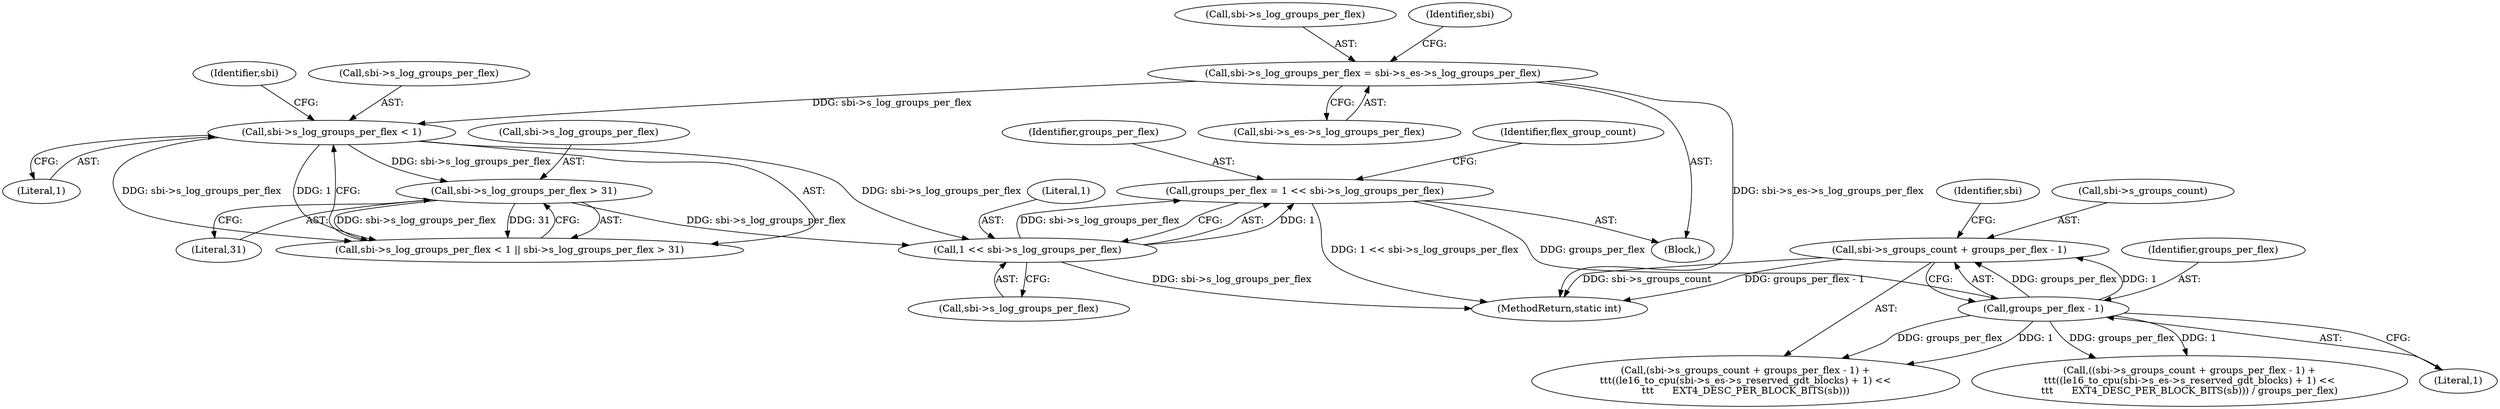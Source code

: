 digraph "0_linux_d50f2ab6f050311dbf7b8f5501b25f0bf64a439b@pointer" {
"1000161" [label="(Call,sbi->s_groups_count + groups_per_flex - 1)"];
"1000165" [label="(Call,groups_per_flex - 1)"];
"1000150" [label="(Call,groups_per_flex = 1 << sbi->s_log_groups_per_flex)"];
"1000152" [label="(Call,1 << sbi->s_log_groups_per_flex)"];
"1000132" [label="(Call,sbi->s_log_groups_per_flex < 1)"];
"1000121" [label="(Call,sbi->s_log_groups_per_flex = sbi->s_es->s_log_groups_per_flex)"];
"1000137" [label="(Call,sbi->s_log_groups_per_flex > 31)"];
"1000159" [label="(Call,((sbi->s_groups_count + groups_per_flex - 1) +\n\t\t\t((le16_to_cpu(sbi->s_es->s_reserved_gdt_blocks) + 1) <<\n\t\t\t      EXT4_DESC_PER_BLOCK_BITS(sb))) / groups_per_flex)"];
"1000137" [label="(Call,sbi->s_log_groups_per_flex > 31)"];
"1000166" [label="(Identifier,groups_per_flex)"];
"1000158" [label="(Identifier,flex_group_count)"];
"1000162" [label="(Call,sbi->s_groups_count)"];
"1000153" [label="(Literal,1)"];
"1000151" [label="(Identifier,groups_per_flex)"];
"1000270" [label="(MethodReturn,static int)"];
"1000131" [label="(Call,sbi->s_log_groups_per_flex < 1 || sbi->s_log_groups_per_flex > 31)"];
"1000122" [label="(Call,sbi->s_log_groups_per_flex)"];
"1000133" [label="(Call,sbi->s_log_groups_per_flex)"];
"1000160" [label="(Call,(sbi->s_groups_count + groups_per_flex - 1) +\n\t\t\t((le16_to_cpu(sbi->s_es->s_reserved_gdt_blocks) + 1) <<\n\t\t\t      EXT4_DESC_PER_BLOCK_BITS(sb)))"];
"1000154" [label="(Call,sbi->s_log_groups_per_flex)"];
"1000132" [label="(Call,sbi->s_log_groups_per_flex < 1)"];
"1000161" [label="(Call,sbi->s_groups_count + groups_per_flex - 1)"];
"1000141" [label="(Literal,31)"];
"1000152" [label="(Call,1 << sbi->s_log_groups_per_flex)"];
"1000139" [label="(Identifier,sbi)"];
"1000165" [label="(Call,groups_per_flex - 1)"];
"1000136" [label="(Literal,1)"];
"1000134" [label="(Identifier,sbi)"];
"1000121" [label="(Call,sbi->s_log_groups_per_flex = sbi->s_es->s_log_groups_per_flex)"];
"1000103" [label="(Block,)"];
"1000150" [label="(Call,groups_per_flex = 1 << sbi->s_log_groups_per_flex)"];
"1000167" [label="(Literal,1)"];
"1000125" [label="(Call,sbi->s_es->s_log_groups_per_flex)"];
"1000173" [label="(Identifier,sbi)"];
"1000138" [label="(Call,sbi->s_log_groups_per_flex)"];
"1000161" -> "1000160"  [label="AST: "];
"1000161" -> "1000165"  [label="CFG: "];
"1000162" -> "1000161"  [label="AST: "];
"1000165" -> "1000161"  [label="AST: "];
"1000173" -> "1000161"  [label="CFG: "];
"1000161" -> "1000270"  [label="DDG: sbi->s_groups_count"];
"1000161" -> "1000270"  [label="DDG: groups_per_flex - 1"];
"1000165" -> "1000161"  [label="DDG: groups_per_flex"];
"1000165" -> "1000161"  [label="DDG: 1"];
"1000165" -> "1000167"  [label="CFG: "];
"1000166" -> "1000165"  [label="AST: "];
"1000167" -> "1000165"  [label="AST: "];
"1000165" -> "1000159"  [label="DDG: groups_per_flex"];
"1000165" -> "1000159"  [label="DDG: 1"];
"1000165" -> "1000160"  [label="DDG: groups_per_flex"];
"1000165" -> "1000160"  [label="DDG: 1"];
"1000150" -> "1000165"  [label="DDG: groups_per_flex"];
"1000150" -> "1000103"  [label="AST: "];
"1000150" -> "1000152"  [label="CFG: "];
"1000151" -> "1000150"  [label="AST: "];
"1000152" -> "1000150"  [label="AST: "];
"1000158" -> "1000150"  [label="CFG: "];
"1000150" -> "1000270"  [label="DDG: 1 << sbi->s_log_groups_per_flex"];
"1000152" -> "1000150"  [label="DDG: 1"];
"1000152" -> "1000150"  [label="DDG: sbi->s_log_groups_per_flex"];
"1000152" -> "1000154"  [label="CFG: "];
"1000153" -> "1000152"  [label="AST: "];
"1000154" -> "1000152"  [label="AST: "];
"1000152" -> "1000270"  [label="DDG: sbi->s_log_groups_per_flex"];
"1000132" -> "1000152"  [label="DDG: sbi->s_log_groups_per_flex"];
"1000137" -> "1000152"  [label="DDG: sbi->s_log_groups_per_flex"];
"1000132" -> "1000131"  [label="AST: "];
"1000132" -> "1000136"  [label="CFG: "];
"1000133" -> "1000132"  [label="AST: "];
"1000136" -> "1000132"  [label="AST: "];
"1000139" -> "1000132"  [label="CFG: "];
"1000131" -> "1000132"  [label="CFG: "];
"1000132" -> "1000131"  [label="DDG: sbi->s_log_groups_per_flex"];
"1000132" -> "1000131"  [label="DDG: 1"];
"1000121" -> "1000132"  [label="DDG: sbi->s_log_groups_per_flex"];
"1000132" -> "1000137"  [label="DDG: sbi->s_log_groups_per_flex"];
"1000121" -> "1000103"  [label="AST: "];
"1000121" -> "1000125"  [label="CFG: "];
"1000122" -> "1000121"  [label="AST: "];
"1000125" -> "1000121"  [label="AST: "];
"1000134" -> "1000121"  [label="CFG: "];
"1000121" -> "1000270"  [label="DDG: sbi->s_es->s_log_groups_per_flex"];
"1000137" -> "1000131"  [label="AST: "];
"1000137" -> "1000141"  [label="CFG: "];
"1000138" -> "1000137"  [label="AST: "];
"1000141" -> "1000137"  [label="AST: "];
"1000131" -> "1000137"  [label="CFG: "];
"1000137" -> "1000131"  [label="DDG: sbi->s_log_groups_per_flex"];
"1000137" -> "1000131"  [label="DDG: 31"];
}
